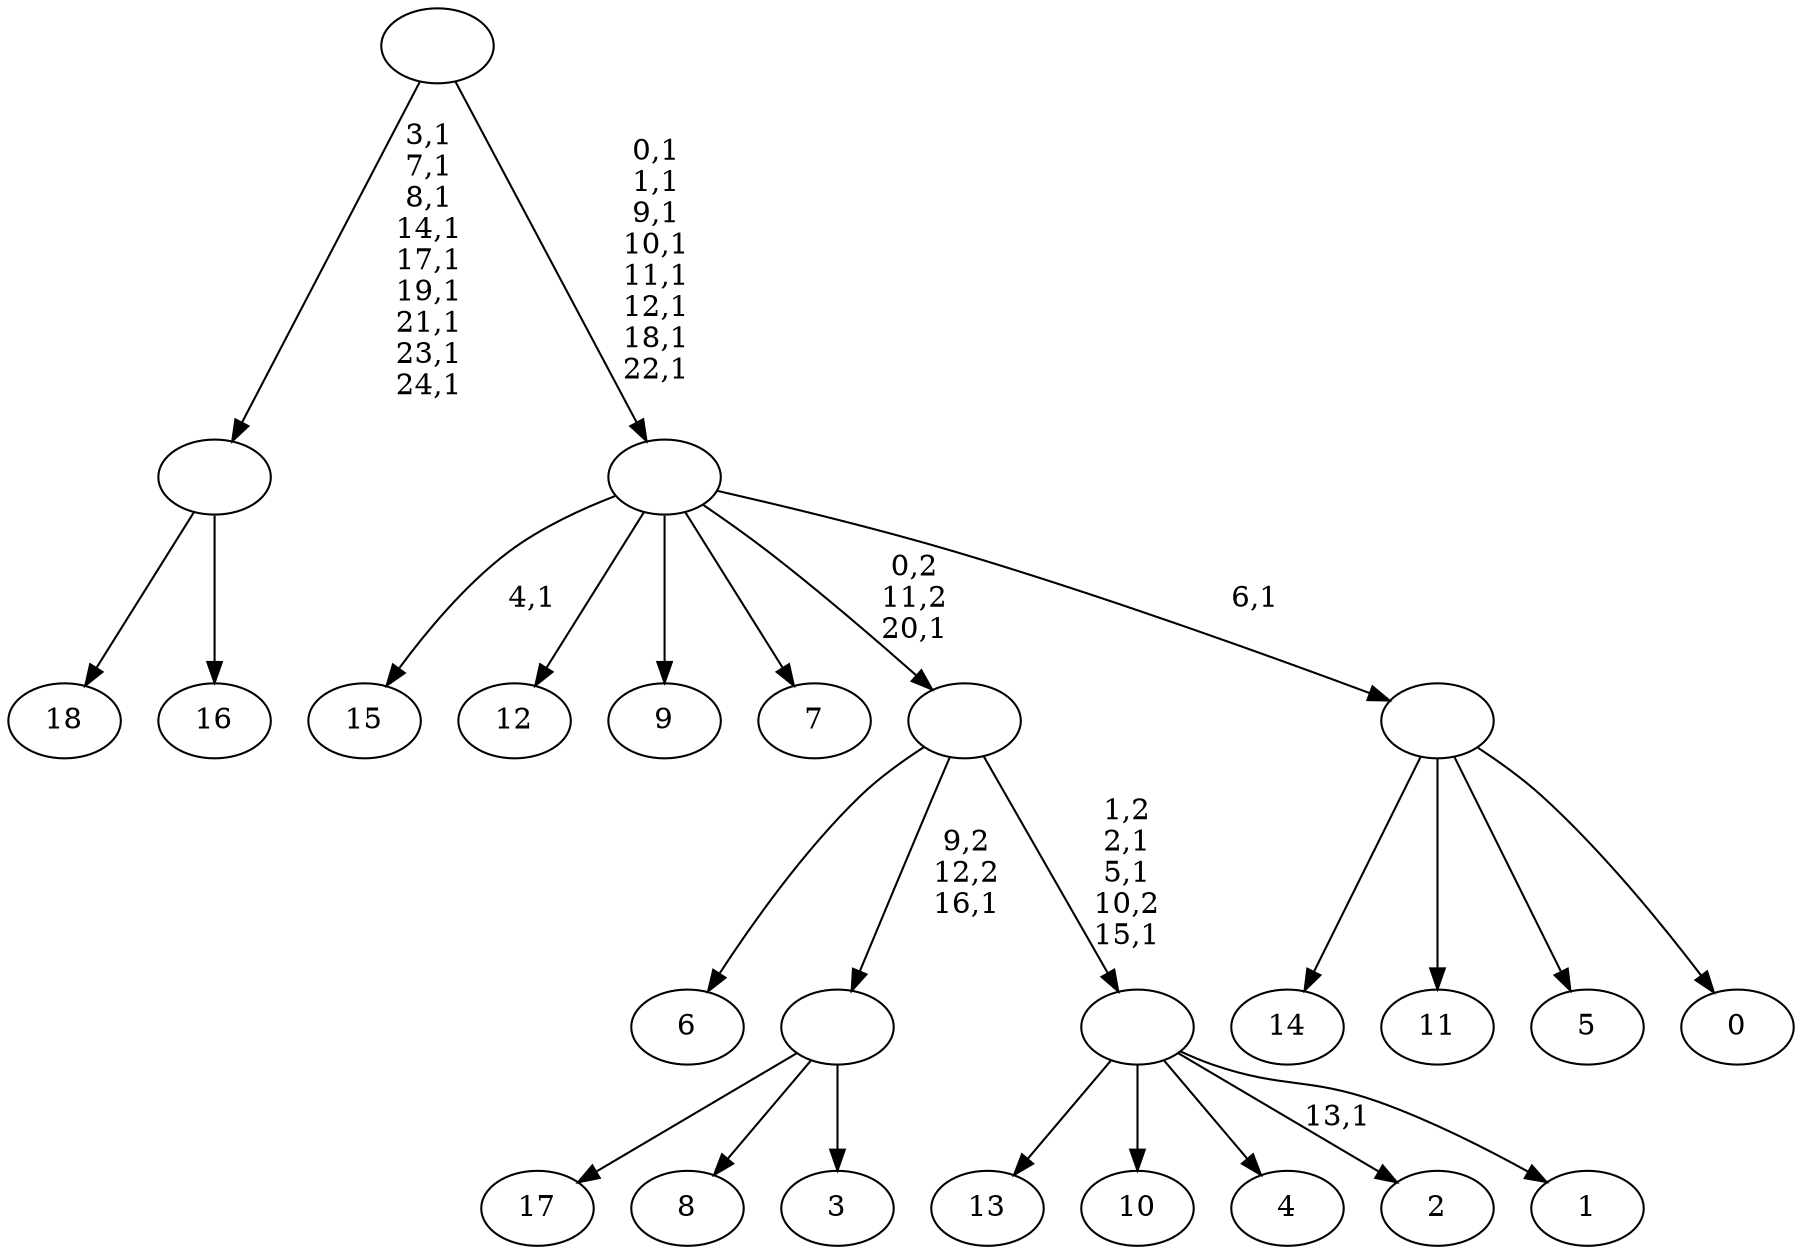 digraph T {
	44 [label="18"]
	43 [label="17"]
	42 [label="16"]
	41 [label=""]
	32 [label="15"]
	30 [label="14"]
	29 [label="13"]
	28 [label="12"]
	27 [label="11"]
	26 [label="10"]
	25 [label="9"]
	24 [label="8"]
	23 [label="7"]
	22 [label="6"]
	21 [label="5"]
	20 [label="4"]
	19 [label="3"]
	18 [label=""]
	17 [label="2"]
	15 [label="1"]
	14 [label=""]
	11 [label=""]
	10 [label="0"]
	9 [label=""]
	8 [label=""]
	0 [label=""]
	41 -> 44 [label=""]
	41 -> 42 [label=""]
	18 -> 43 [label=""]
	18 -> 24 [label=""]
	18 -> 19 [label=""]
	14 -> 17 [label="13,1"]
	14 -> 29 [label=""]
	14 -> 26 [label=""]
	14 -> 20 [label=""]
	14 -> 15 [label=""]
	11 -> 14 [label="1,2\n2,1\n5,1\n10,2\n15,1"]
	11 -> 22 [label=""]
	11 -> 18 [label="9,2\n12,2\n16,1"]
	9 -> 30 [label=""]
	9 -> 27 [label=""]
	9 -> 21 [label=""]
	9 -> 10 [label=""]
	8 -> 32 [label="4,1"]
	8 -> 28 [label=""]
	8 -> 25 [label=""]
	8 -> 23 [label=""]
	8 -> 11 [label="0,2\n11,2\n20,1"]
	8 -> 9 [label="6,1"]
	0 -> 8 [label="0,1\n1,1\n9,1\n10,1\n11,1\n12,1\n18,1\n22,1"]
	0 -> 41 [label="3,1\n7,1\n8,1\n14,1\n17,1\n19,1\n21,1\n23,1\n24,1"]
}
